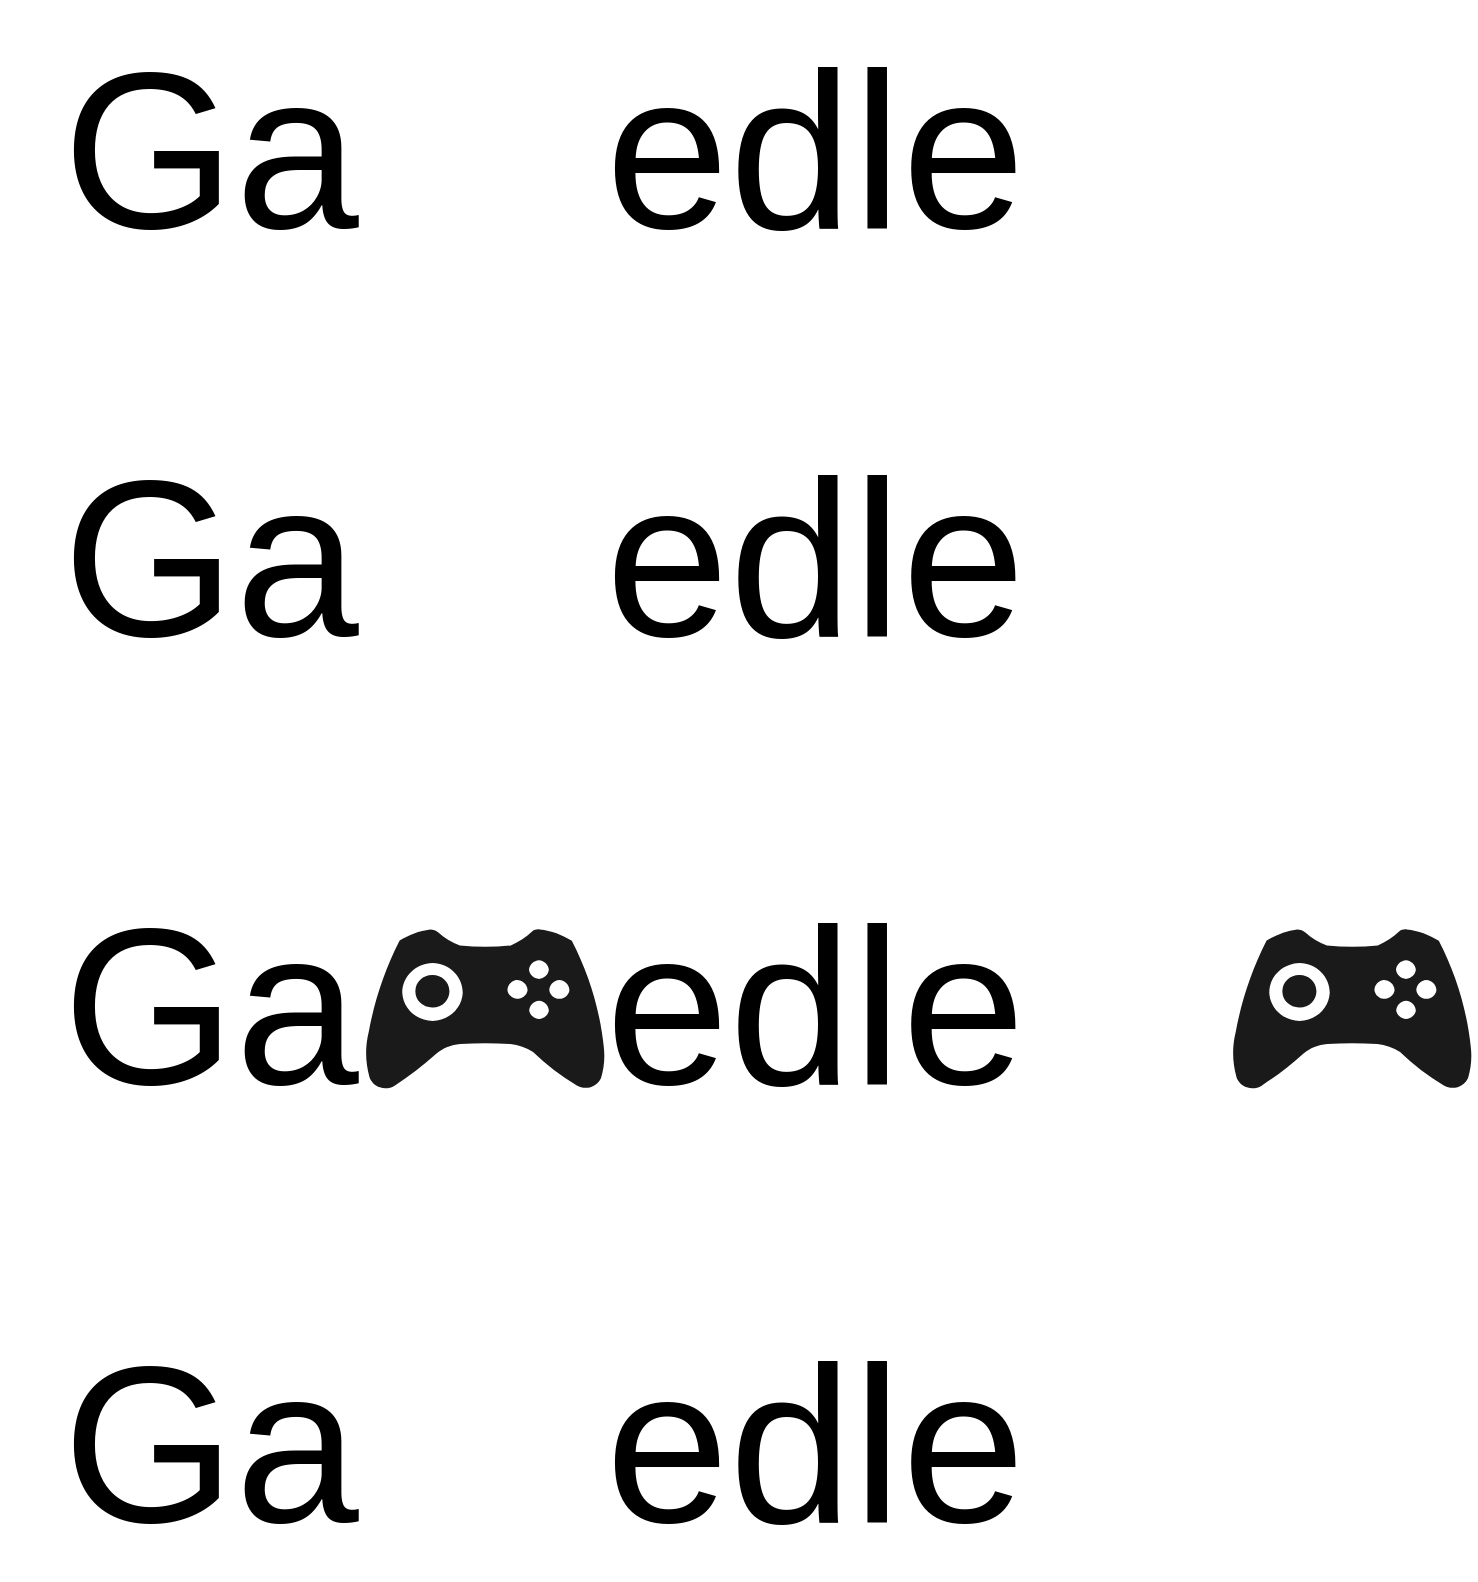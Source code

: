 <mxfile version="11.0.1" type="device"><diagram id="n_iBuFzh2EusUoNPfqyP" name="Page-1"><mxGraphModel dx="1391" dy="828" grid="1" gridSize="10" guides="1" tooltips="1" connect="1" arrows="1" fold="1" page="1" pageScale="1" pageWidth="850" pageHeight="1100" math="0" shadow="0"><root><mxCell id="0"/><mxCell id="1" parent="0"/><mxCell id="gZEYX78K0nHZJ_VmbEpF-16" value="Ga&amp;nbsp;&amp;nbsp;&amp;nbsp; edle" style="text;html=1;strokeColor=none;fillColor=none;align=center;verticalAlign=middle;whiteSpace=wrap;rounded=0;fontSize=111;fontFamily=Arial;" vertex="1" parent="1"><mxGeometry x="20.5" y="753" width="542" height="20" as="geometry"/></mxCell><mxCell id="gZEYX78K0nHZJ_VmbEpF-19" value="Ga&amp;nbsp;&amp;nbsp;&amp;nbsp; edle" style="text;html=1;strokeColor=none;fillColor=none;align=center;verticalAlign=middle;whiteSpace=wrap;rounded=0;fontSize=111;fontFamily=Arial;" vertex="1" parent="1"><mxGeometry x="20.5" y="106" width="542" height="20" as="geometry"/></mxCell><mxCell id="gZEYX78K0nHZJ_VmbEpF-17" value="Ga&amp;nbsp;&amp;nbsp;&amp;nbsp; edle" style="text;html=1;strokeColor=none;fillColor=none;align=center;verticalAlign=middle;whiteSpace=wrap;rounded=0;fontSize=111;fontFamily=Arial;" vertex="1" parent="1"><mxGeometry x="20.5" y="309.5" width="542" height="20" as="geometry"/></mxCell><mxCell id="gZEYX78K0nHZJ_VmbEpF-15" value="Ga&amp;nbsp;&amp;nbsp;&amp;nbsp; edle" style="text;html=1;strokeColor=none;fillColor=none;align=center;verticalAlign=middle;whiteSpace=wrap;rounded=0;fontSize=111;fontFamily=Arial;" vertex="1" parent="1"><mxGeometry x="20.5" y="533.5" width="542" height="20" as="geometry"/></mxCell><mxCell id="gZEYX78K0nHZJ_VmbEpF-7" value="" style="shape=image;html=1;verticalAlign=top;verticalLabelPosition=bottom;labelBackgroundColor=#ffffff;imageAspect=0;aspect=fixed;image=https://cdn3.iconfinder.com/data/icons/outline-location-icon-set/64/Games_1-128.png" vertex="1" parent="1"><mxGeometry x="202.5" y="691" width="119" height="119" as="geometry"/></mxCell><mxCell id="gZEYX78K0nHZJ_VmbEpF-6" value="" style="shape=image;html=1;verticalAlign=top;verticalLabelPosition=bottom;labelBackgroundColor=#ffffff;imageAspect=0;aspect=fixed;image=https://cdn3.iconfinder.com/data/icons/solid-locations-icon-set/64/Games_2-128.png" vertex="1" parent="1"><mxGeometry x="205.5" y="46" width="115" height="115" as="geometry"/></mxCell><mxCell id="gZEYX78K0nHZJ_VmbEpF-8" value="" style="shape=image;html=1;verticalAlign=top;verticalLabelPosition=bottom;labelBackgroundColor=#ffffff;imageAspect=0;aspect=fixed;image=https://cdn0.iconfinder.com/data/icons/retro-items-4/64/Game_Controller-128.png;imageBackground=#ffffff;" vertex="1" parent="1"><mxGeometry x="199.5" y="265" width="125" height="125" as="geometry"/></mxCell><mxCell id="gZEYX78K0nHZJ_VmbEpF-20" value="" style="rounded=0;whiteSpace=wrap;html=1;fontSize=111;gradientColor=#ffffff;strokeColor=none;" vertex="1" parent="1"><mxGeometry x="247.5" y="690" width="60" height="50" as="geometry"/></mxCell><mxCell id="gZEYX78K0nHZJ_VmbEpF-3" value="" style="pointerEvents=1;shadow=0;dashed=0;html=1;strokeColor=none;labelPosition=center;verticalLabelPosition=bottom;verticalAlign=top;align=center;shape=mxgraph.mscae.general.game_controller;fillColor=#1A1A1A;" vertex="1" parent="1"><mxGeometry x="202.5" y="504.5" width="120" height="80" as="geometry"/></mxCell><mxCell id="gZEYX78K0nHZJ_VmbEpF-21" value="" style="ellipse;whiteSpace=wrap;html=1;aspect=fixed;fontSize=111;strokeColor=none;" vertex="1" parent="1"><mxGeometry x="235.5" y="697" width="52" height="52" as="geometry"/></mxCell><mxCell id="gZEYX78K0nHZJ_VmbEpF-22" value="" style="rounded=0;whiteSpace=wrap;html=1;fontSize=111;gradientColor=#ffffff;strokeColor=none;" vertex="1" parent="1"><mxGeometry x="244.5" y="40.138" width="60" height="50" as="geometry"/></mxCell><mxCell id="gZEYX78K0nHZJ_VmbEpF-23" value="" style="ellipse;whiteSpace=wrap;html=1;fontFamily=Helvetica;fontSize=111;fontColor=#000000;align=center;strokeColor=none;fillColor=#ffffff;" vertex="1" parent="1"><mxGeometry x="235.5" y="58" width="54" height="46" as="geometry"/></mxCell><mxCell id="gZEYX78K0nHZJ_VmbEpF-27" value="" style="shape=image;html=1;verticalAlign=top;verticalLabelPosition=bottom;labelBackgroundColor=#ffffff;imageAspect=0;aspect=fixed;image=https://cdn3.iconfinder.com/data/icons/outline-location-icon-set/64/Games_1-128.png" vertex="1" parent="1"><mxGeometry x="636" y="691" width="119" height="119" as="geometry"/></mxCell><mxCell id="gZEYX78K0nHZJ_VmbEpF-28" value="" style="shape=image;html=1;verticalAlign=top;verticalLabelPosition=bottom;labelBackgroundColor=#ffffff;imageAspect=0;aspect=fixed;image=https://cdn3.iconfinder.com/data/icons/solid-locations-icon-set/64/Games_2-128.png" vertex="1" parent="1"><mxGeometry x="639" y="46" width="115" height="115" as="geometry"/></mxCell><mxCell id="gZEYX78K0nHZJ_VmbEpF-29" value="" style="shape=image;html=1;verticalAlign=top;verticalLabelPosition=bottom;labelBackgroundColor=#ffffff;imageAspect=0;aspect=fixed;image=https://cdn0.iconfinder.com/data/icons/retro-items-4/64/Game_Controller-128.png;imageBackground=#ffffff;" vertex="1" parent="1"><mxGeometry x="633" y="265" width="125" height="125" as="geometry"/></mxCell><mxCell id="gZEYX78K0nHZJ_VmbEpF-30" value="" style="rounded=0;whiteSpace=wrap;html=1;fontSize=111;gradientColor=#ffffff;strokeColor=none;" vertex="1" parent="1"><mxGeometry x="681" y="690" width="60" height="50" as="geometry"/></mxCell><mxCell id="gZEYX78K0nHZJ_VmbEpF-31" value="" style="pointerEvents=1;shadow=0;dashed=0;html=1;strokeColor=none;labelPosition=center;verticalLabelPosition=bottom;verticalAlign=top;align=center;shape=mxgraph.mscae.general.game_controller;fillColor=#1A1A1A;" vertex="1" parent="1"><mxGeometry x="636" y="504.5" width="120" height="80" as="geometry"/></mxCell><mxCell id="gZEYX78K0nHZJ_VmbEpF-32" value="" style="ellipse;whiteSpace=wrap;html=1;aspect=fixed;fontSize=111;strokeColor=none;" vertex="1" parent="1"><mxGeometry x="669" y="697" width="52" height="52" as="geometry"/></mxCell><mxCell id="gZEYX78K0nHZJ_VmbEpF-33" value="" style="rounded=0;whiteSpace=wrap;html=1;fontSize=111;gradientColor=#ffffff;strokeColor=none;" vertex="1" parent="1"><mxGeometry x="678" y="40.138" width="60" height="50" as="geometry"/></mxCell><mxCell id="gZEYX78K0nHZJ_VmbEpF-34" value="" style="ellipse;whiteSpace=wrap;html=1;fontFamily=Helvetica;fontSize=111;fontColor=#000000;align=center;strokeColor=none;fillColor=#ffffff;" vertex="1" parent="1"><mxGeometry x="669" y="58" width="54" height="46" as="geometry"/></mxCell></root></mxGraphModel></diagram></mxfile>